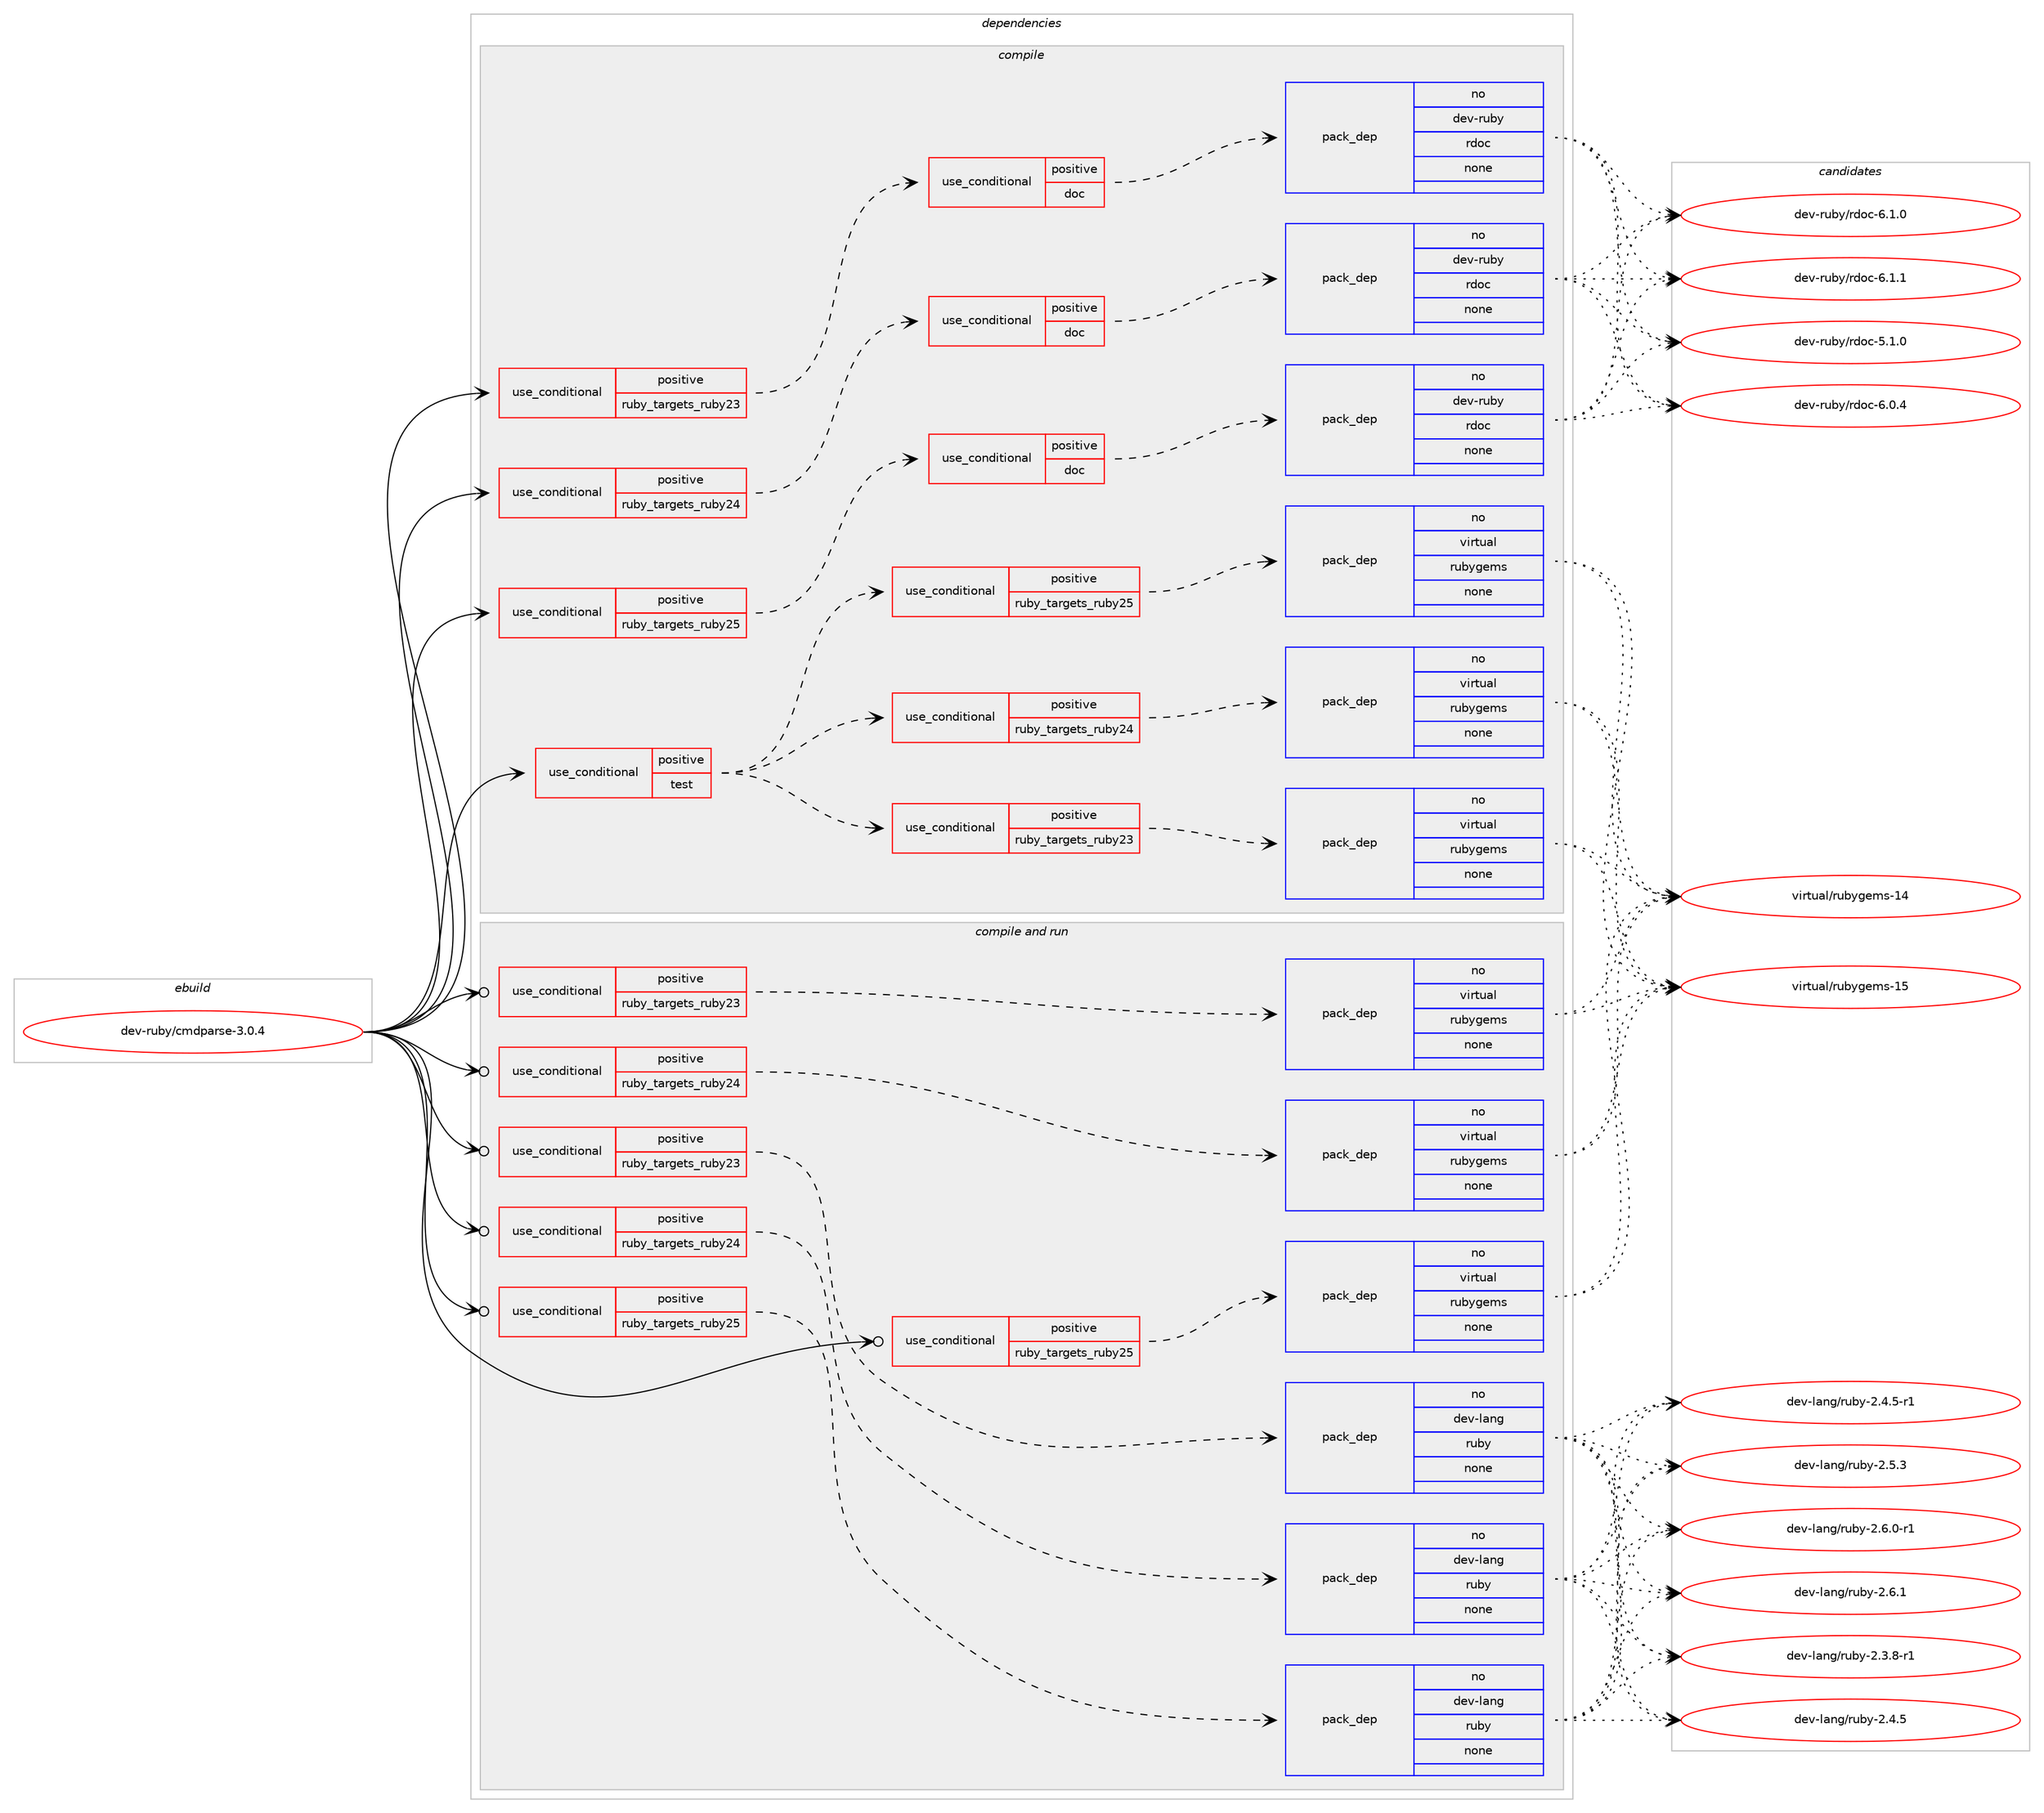 digraph prolog {

# *************
# Graph options
# *************

newrank=true;
concentrate=true;
compound=true;
graph [rankdir=LR,fontname=Helvetica,fontsize=10,ranksep=1.5];#, ranksep=2.5, nodesep=0.2];
edge  [arrowhead=vee];
node  [fontname=Helvetica,fontsize=10];

# **********
# The ebuild
# **********

subgraph cluster_leftcol {
color=gray;
rank=same;
label=<<i>ebuild</i>>;
id [label="dev-ruby/cmdparse-3.0.4", color=red, width=4, href="../dev-ruby/cmdparse-3.0.4.svg"];
}

# ****************
# The dependencies
# ****************

subgraph cluster_midcol {
color=gray;
label=<<i>dependencies</i>>;
subgraph cluster_compile {
fillcolor="#eeeeee";
style=filled;
label=<<i>compile</i>>;
subgraph cond396387 {
dependency1486960 [label=<<TABLE BORDER="0" CELLBORDER="1" CELLSPACING="0" CELLPADDING="4"><TR><TD ROWSPAN="3" CELLPADDING="10">use_conditional</TD></TR><TR><TD>positive</TD></TR><TR><TD>ruby_targets_ruby23</TD></TR></TABLE>>, shape=none, color=red];
subgraph cond396388 {
dependency1486961 [label=<<TABLE BORDER="0" CELLBORDER="1" CELLSPACING="0" CELLPADDING="4"><TR><TD ROWSPAN="3" CELLPADDING="10">use_conditional</TD></TR><TR><TD>positive</TD></TR><TR><TD>doc</TD></TR></TABLE>>, shape=none, color=red];
subgraph pack1067129 {
dependency1486962 [label=<<TABLE BORDER="0" CELLBORDER="1" CELLSPACING="0" CELLPADDING="4" WIDTH="220"><TR><TD ROWSPAN="6" CELLPADDING="30">pack_dep</TD></TR><TR><TD WIDTH="110">no</TD></TR><TR><TD>dev-ruby</TD></TR><TR><TD>rdoc</TD></TR><TR><TD>none</TD></TR><TR><TD></TD></TR></TABLE>>, shape=none, color=blue];
}
dependency1486961:e -> dependency1486962:w [weight=20,style="dashed",arrowhead="vee"];
}
dependency1486960:e -> dependency1486961:w [weight=20,style="dashed",arrowhead="vee"];
}
id:e -> dependency1486960:w [weight=20,style="solid",arrowhead="vee"];
subgraph cond396389 {
dependency1486963 [label=<<TABLE BORDER="0" CELLBORDER="1" CELLSPACING="0" CELLPADDING="4"><TR><TD ROWSPAN="3" CELLPADDING="10">use_conditional</TD></TR><TR><TD>positive</TD></TR><TR><TD>ruby_targets_ruby24</TD></TR></TABLE>>, shape=none, color=red];
subgraph cond396390 {
dependency1486964 [label=<<TABLE BORDER="0" CELLBORDER="1" CELLSPACING="0" CELLPADDING="4"><TR><TD ROWSPAN="3" CELLPADDING="10">use_conditional</TD></TR><TR><TD>positive</TD></TR><TR><TD>doc</TD></TR></TABLE>>, shape=none, color=red];
subgraph pack1067130 {
dependency1486965 [label=<<TABLE BORDER="0" CELLBORDER="1" CELLSPACING="0" CELLPADDING="4" WIDTH="220"><TR><TD ROWSPAN="6" CELLPADDING="30">pack_dep</TD></TR><TR><TD WIDTH="110">no</TD></TR><TR><TD>dev-ruby</TD></TR><TR><TD>rdoc</TD></TR><TR><TD>none</TD></TR><TR><TD></TD></TR></TABLE>>, shape=none, color=blue];
}
dependency1486964:e -> dependency1486965:w [weight=20,style="dashed",arrowhead="vee"];
}
dependency1486963:e -> dependency1486964:w [weight=20,style="dashed",arrowhead="vee"];
}
id:e -> dependency1486963:w [weight=20,style="solid",arrowhead="vee"];
subgraph cond396391 {
dependency1486966 [label=<<TABLE BORDER="0" CELLBORDER="1" CELLSPACING="0" CELLPADDING="4"><TR><TD ROWSPAN="3" CELLPADDING="10">use_conditional</TD></TR><TR><TD>positive</TD></TR><TR><TD>ruby_targets_ruby25</TD></TR></TABLE>>, shape=none, color=red];
subgraph cond396392 {
dependency1486967 [label=<<TABLE BORDER="0" CELLBORDER="1" CELLSPACING="0" CELLPADDING="4"><TR><TD ROWSPAN="3" CELLPADDING="10">use_conditional</TD></TR><TR><TD>positive</TD></TR><TR><TD>doc</TD></TR></TABLE>>, shape=none, color=red];
subgraph pack1067131 {
dependency1486968 [label=<<TABLE BORDER="0" CELLBORDER="1" CELLSPACING="0" CELLPADDING="4" WIDTH="220"><TR><TD ROWSPAN="6" CELLPADDING="30">pack_dep</TD></TR><TR><TD WIDTH="110">no</TD></TR><TR><TD>dev-ruby</TD></TR><TR><TD>rdoc</TD></TR><TR><TD>none</TD></TR><TR><TD></TD></TR></TABLE>>, shape=none, color=blue];
}
dependency1486967:e -> dependency1486968:w [weight=20,style="dashed",arrowhead="vee"];
}
dependency1486966:e -> dependency1486967:w [weight=20,style="dashed",arrowhead="vee"];
}
id:e -> dependency1486966:w [weight=20,style="solid",arrowhead="vee"];
subgraph cond396393 {
dependency1486969 [label=<<TABLE BORDER="0" CELLBORDER="1" CELLSPACING="0" CELLPADDING="4"><TR><TD ROWSPAN="3" CELLPADDING="10">use_conditional</TD></TR><TR><TD>positive</TD></TR><TR><TD>test</TD></TR></TABLE>>, shape=none, color=red];
subgraph cond396394 {
dependency1486970 [label=<<TABLE BORDER="0" CELLBORDER="1" CELLSPACING="0" CELLPADDING="4"><TR><TD ROWSPAN="3" CELLPADDING="10">use_conditional</TD></TR><TR><TD>positive</TD></TR><TR><TD>ruby_targets_ruby23</TD></TR></TABLE>>, shape=none, color=red];
subgraph pack1067132 {
dependency1486971 [label=<<TABLE BORDER="0" CELLBORDER="1" CELLSPACING="0" CELLPADDING="4" WIDTH="220"><TR><TD ROWSPAN="6" CELLPADDING="30">pack_dep</TD></TR><TR><TD WIDTH="110">no</TD></TR><TR><TD>virtual</TD></TR><TR><TD>rubygems</TD></TR><TR><TD>none</TD></TR><TR><TD></TD></TR></TABLE>>, shape=none, color=blue];
}
dependency1486970:e -> dependency1486971:w [weight=20,style="dashed",arrowhead="vee"];
}
dependency1486969:e -> dependency1486970:w [weight=20,style="dashed",arrowhead="vee"];
subgraph cond396395 {
dependency1486972 [label=<<TABLE BORDER="0" CELLBORDER="1" CELLSPACING="0" CELLPADDING="4"><TR><TD ROWSPAN="3" CELLPADDING="10">use_conditional</TD></TR><TR><TD>positive</TD></TR><TR><TD>ruby_targets_ruby24</TD></TR></TABLE>>, shape=none, color=red];
subgraph pack1067133 {
dependency1486973 [label=<<TABLE BORDER="0" CELLBORDER="1" CELLSPACING="0" CELLPADDING="4" WIDTH="220"><TR><TD ROWSPAN="6" CELLPADDING="30">pack_dep</TD></TR><TR><TD WIDTH="110">no</TD></TR><TR><TD>virtual</TD></TR><TR><TD>rubygems</TD></TR><TR><TD>none</TD></TR><TR><TD></TD></TR></TABLE>>, shape=none, color=blue];
}
dependency1486972:e -> dependency1486973:w [weight=20,style="dashed",arrowhead="vee"];
}
dependency1486969:e -> dependency1486972:w [weight=20,style="dashed",arrowhead="vee"];
subgraph cond396396 {
dependency1486974 [label=<<TABLE BORDER="0" CELLBORDER="1" CELLSPACING="0" CELLPADDING="4"><TR><TD ROWSPAN="3" CELLPADDING="10">use_conditional</TD></TR><TR><TD>positive</TD></TR><TR><TD>ruby_targets_ruby25</TD></TR></TABLE>>, shape=none, color=red];
subgraph pack1067134 {
dependency1486975 [label=<<TABLE BORDER="0" CELLBORDER="1" CELLSPACING="0" CELLPADDING="4" WIDTH="220"><TR><TD ROWSPAN="6" CELLPADDING="30">pack_dep</TD></TR><TR><TD WIDTH="110">no</TD></TR><TR><TD>virtual</TD></TR><TR><TD>rubygems</TD></TR><TR><TD>none</TD></TR><TR><TD></TD></TR></TABLE>>, shape=none, color=blue];
}
dependency1486974:e -> dependency1486975:w [weight=20,style="dashed",arrowhead="vee"];
}
dependency1486969:e -> dependency1486974:w [weight=20,style="dashed",arrowhead="vee"];
}
id:e -> dependency1486969:w [weight=20,style="solid",arrowhead="vee"];
}
subgraph cluster_compileandrun {
fillcolor="#eeeeee";
style=filled;
label=<<i>compile and run</i>>;
subgraph cond396397 {
dependency1486976 [label=<<TABLE BORDER="0" CELLBORDER="1" CELLSPACING="0" CELLPADDING="4"><TR><TD ROWSPAN="3" CELLPADDING="10">use_conditional</TD></TR><TR><TD>positive</TD></TR><TR><TD>ruby_targets_ruby23</TD></TR></TABLE>>, shape=none, color=red];
subgraph pack1067135 {
dependency1486977 [label=<<TABLE BORDER="0" CELLBORDER="1" CELLSPACING="0" CELLPADDING="4" WIDTH="220"><TR><TD ROWSPAN="6" CELLPADDING="30">pack_dep</TD></TR><TR><TD WIDTH="110">no</TD></TR><TR><TD>dev-lang</TD></TR><TR><TD>ruby</TD></TR><TR><TD>none</TD></TR><TR><TD></TD></TR></TABLE>>, shape=none, color=blue];
}
dependency1486976:e -> dependency1486977:w [weight=20,style="dashed",arrowhead="vee"];
}
id:e -> dependency1486976:w [weight=20,style="solid",arrowhead="odotvee"];
subgraph cond396398 {
dependency1486978 [label=<<TABLE BORDER="0" CELLBORDER="1" CELLSPACING="0" CELLPADDING="4"><TR><TD ROWSPAN="3" CELLPADDING="10">use_conditional</TD></TR><TR><TD>positive</TD></TR><TR><TD>ruby_targets_ruby23</TD></TR></TABLE>>, shape=none, color=red];
subgraph pack1067136 {
dependency1486979 [label=<<TABLE BORDER="0" CELLBORDER="1" CELLSPACING="0" CELLPADDING="4" WIDTH="220"><TR><TD ROWSPAN="6" CELLPADDING="30">pack_dep</TD></TR><TR><TD WIDTH="110">no</TD></TR><TR><TD>virtual</TD></TR><TR><TD>rubygems</TD></TR><TR><TD>none</TD></TR><TR><TD></TD></TR></TABLE>>, shape=none, color=blue];
}
dependency1486978:e -> dependency1486979:w [weight=20,style="dashed",arrowhead="vee"];
}
id:e -> dependency1486978:w [weight=20,style="solid",arrowhead="odotvee"];
subgraph cond396399 {
dependency1486980 [label=<<TABLE BORDER="0" CELLBORDER="1" CELLSPACING="0" CELLPADDING="4"><TR><TD ROWSPAN="3" CELLPADDING="10">use_conditional</TD></TR><TR><TD>positive</TD></TR><TR><TD>ruby_targets_ruby24</TD></TR></TABLE>>, shape=none, color=red];
subgraph pack1067137 {
dependency1486981 [label=<<TABLE BORDER="0" CELLBORDER="1" CELLSPACING="0" CELLPADDING="4" WIDTH="220"><TR><TD ROWSPAN="6" CELLPADDING="30">pack_dep</TD></TR><TR><TD WIDTH="110">no</TD></TR><TR><TD>dev-lang</TD></TR><TR><TD>ruby</TD></TR><TR><TD>none</TD></TR><TR><TD></TD></TR></TABLE>>, shape=none, color=blue];
}
dependency1486980:e -> dependency1486981:w [weight=20,style="dashed",arrowhead="vee"];
}
id:e -> dependency1486980:w [weight=20,style="solid",arrowhead="odotvee"];
subgraph cond396400 {
dependency1486982 [label=<<TABLE BORDER="0" CELLBORDER="1" CELLSPACING="0" CELLPADDING="4"><TR><TD ROWSPAN="3" CELLPADDING="10">use_conditional</TD></TR><TR><TD>positive</TD></TR><TR><TD>ruby_targets_ruby24</TD></TR></TABLE>>, shape=none, color=red];
subgraph pack1067138 {
dependency1486983 [label=<<TABLE BORDER="0" CELLBORDER="1" CELLSPACING="0" CELLPADDING="4" WIDTH="220"><TR><TD ROWSPAN="6" CELLPADDING="30">pack_dep</TD></TR><TR><TD WIDTH="110">no</TD></TR><TR><TD>virtual</TD></TR><TR><TD>rubygems</TD></TR><TR><TD>none</TD></TR><TR><TD></TD></TR></TABLE>>, shape=none, color=blue];
}
dependency1486982:e -> dependency1486983:w [weight=20,style="dashed",arrowhead="vee"];
}
id:e -> dependency1486982:w [weight=20,style="solid",arrowhead="odotvee"];
subgraph cond396401 {
dependency1486984 [label=<<TABLE BORDER="0" CELLBORDER="1" CELLSPACING="0" CELLPADDING="4"><TR><TD ROWSPAN="3" CELLPADDING="10">use_conditional</TD></TR><TR><TD>positive</TD></TR><TR><TD>ruby_targets_ruby25</TD></TR></TABLE>>, shape=none, color=red];
subgraph pack1067139 {
dependency1486985 [label=<<TABLE BORDER="0" CELLBORDER="1" CELLSPACING="0" CELLPADDING="4" WIDTH="220"><TR><TD ROWSPAN="6" CELLPADDING="30">pack_dep</TD></TR><TR><TD WIDTH="110">no</TD></TR><TR><TD>dev-lang</TD></TR><TR><TD>ruby</TD></TR><TR><TD>none</TD></TR><TR><TD></TD></TR></TABLE>>, shape=none, color=blue];
}
dependency1486984:e -> dependency1486985:w [weight=20,style="dashed",arrowhead="vee"];
}
id:e -> dependency1486984:w [weight=20,style="solid",arrowhead="odotvee"];
subgraph cond396402 {
dependency1486986 [label=<<TABLE BORDER="0" CELLBORDER="1" CELLSPACING="0" CELLPADDING="4"><TR><TD ROWSPAN="3" CELLPADDING="10">use_conditional</TD></TR><TR><TD>positive</TD></TR><TR><TD>ruby_targets_ruby25</TD></TR></TABLE>>, shape=none, color=red];
subgraph pack1067140 {
dependency1486987 [label=<<TABLE BORDER="0" CELLBORDER="1" CELLSPACING="0" CELLPADDING="4" WIDTH="220"><TR><TD ROWSPAN="6" CELLPADDING="30">pack_dep</TD></TR><TR><TD WIDTH="110">no</TD></TR><TR><TD>virtual</TD></TR><TR><TD>rubygems</TD></TR><TR><TD>none</TD></TR><TR><TD></TD></TR></TABLE>>, shape=none, color=blue];
}
dependency1486986:e -> dependency1486987:w [weight=20,style="dashed",arrowhead="vee"];
}
id:e -> dependency1486986:w [weight=20,style="solid",arrowhead="odotvee"];
}
subgraph cluster_run {
fillcolor="#eeeeee";
style=filled;
label=<<i>run</i>>;
}
}

# **************
# The candidates
# **************

subgraph cluster_choices {
rank=same;
color=gray;
label=<<i>candidates</i>>;

subgraph choice1067129 {
color=black;
nodesep=1;
choice10010111845114117981214711410011199455346494648 [label="dev-ruby/rdoc-5.1.0", color=red, width=4,href="../dev-ruby/rdoc-5.1.0.svg"];
choice10010111845114117981214711410011199455446484652 [label="dev-ruby/rdoc-6.0.4", color=red, width=4,href="../dev-ruby/rdoc-6.0.4.svg"];
choice10010111845114117981214711410011199455446494648 [label="dev-ruby/rdoc-6.1.0", color=red, width=4,href="../dev-ruby/rdoc-6.1.0.svg"];
choice10010111845114117981214711410011199455446494649 [label="dev-ruby/rdoc-6.1.1", color=red, width=4,href="../dev-ruby/rdoc-6.1.1.svg"];
dependency1486962:e -> choice10010111845114117981214711410011199455346494648:w [style=dotted,weight="100"];
dependency1486962:e -> choice10010111845114117981214711410011199455446484652:w [style=dotted,weight="100"];
dependency1486962:e -> choice10010111845114117981214711410011199455446494648:w [style=dotted,weight="100"];
dependency1486962:e -> choice10010111845114117981214711410011199455446494649:w [style=dotted,weight="100"];
}
subgraph choice1067130 {
color=black;
nodesep=1;
choice10010111845114117981214711410011199455346494648 [label="dev-ruby/rdoc-5.1.0", color=red, width=4,href="../dev-ruby/rdoc-5.1.0.svg"];
choice10010111845114117981214711410011199455446484652 [label="dev-ruby/rdoc-6.0.4", color=red, width=4,href="../dev-ruby/rdoc-6.0.4.svg"];
choice10010111845114117981214711410011199455446494648 [label="dev-ruby/rdoc-6.1.0", color=red, width=4,href="../dev-ruby/rdoc-6.1.0.svg"];
choice10010111845114117981214711410011199455446494649 [label="dev-ruby/rdoc-6.1.1", color=red, width=4,href="../dev-ruby/rdoc-6.1.1.svg"];
dependency1486965:e -> choice10010111845114117981214711410011199455346494648:w [style=dotted,weight="100"];
dependency1486965:e -> choice10010111845114117981214711410011199455446484652:w [style=dotted,weight="100"];
dependency1486965:e -> choice10010111845114117981214711410011199455446494648:w [style=dotted,weight="100"];
dependency1486965:e -> choice10010111845114117981214711410011199455446494649:w [style=dotted,weight="100"];
}
subgraph choice1067131 {
color=black;
nodesep=1;
choice10010111845114117981214711410011199455346494648 [label="dev-ruby/rdoc-5.1.0", color=red, width=4,href="../dev-ruby/rdoc-5.1.0.svg"];
choice10010111845114117981214711410011199455446484652 [label="dev-ruby/rdoc-6.0.4", color=red, width=4,href="../dev-ruby/rdoc-6.0.4.svg"];
choice10010111845114117981214711410011199455446494648 [label="dev-ruby/rdoc-6.1.0", color=red, width=4,href="../dev-ruby/rdoc-6.1.0.svg"];
choice10010111845114117981214711410011199455446494649 [label="dev-ruby/rdoc-6.1.1", color=red, width=4,href="../dev-ruby/rdoc-6.1.1.svg"];
dependency1486968:e -> choice10010111845114117981214711410011199455346494648:w [style=dotted,weight="100"];
dependency1486968:e -> choice10010111845114117981214711410011199455446484652:w [style=dotted,weight="100"];
dependency1486968:e -> choice10010111845114117981214711410011199455446494648:w [style=dotted,weight="100"];
dependency1486968:e -> choice10010111845114117981214711410011199455446494649:w [style=dotted,weight="100"];
}
subgraph choice1067132 {
color=black;
nodesep=1;
choice118105114116117971084711411798121103101109115454952 [label="virtual/rubygems-14", color=red, width=4,href="../virtual/rubygems-14.svg"];
choice118105114116117971084711411798121103101109115454953 [label="virtual/rubygems-15", color=red, width=4,href="../virtual/rubygems-15.svg"];
dependency1486971:e -> choice118105114116117971084711411798121103101109115454952:w [style=dotted,weight="100"];
dependency1486971:e -> choice118105114116117971084711411798121103101109115454953:w [style=dotted,weight="100"];
}
subgraph choice1067133 {
color=black;
nodesep=1;
choice118105114116117971084711411798121103101109115454952 [label="virtual/rubygems-14", color=red, width=4,href="../virtual/rubygems-14.svg"];
choice118105114116117971084711411798121103101109115454953 [label="virtual/rubygems-15", color=red, width=4,href="../virtual/rubygems-15.svg"];
dependency1486973:e -> choice118105114116117971084711411798121103101109115454952:w [style=dotted,weight="100"];
dependency1486973:e -> choice118105114116117971084711411798121103101109115454953:w [style=dotted,weight="100"];
}
subgraph choice1067134 {
color=black;
nodesep=1;
choice118105114116117971084711411798121103101109115454952 [label="virtual/rubygems-14", color=red, width=4,href="../virtual/rubygems-14.svg"];
choice118105114116117971084711411798121103101109115454953 [label="virtual/rubygems-15", color=red, width=4,href="../virtual/rubygems-15.svg"];
dependency1486975:e -> choice118105114116117971084711411798121103101109115454952:w [style=dotted,weight="100"];
dependency1486975:e -> choice118105114116117971084711411798121103101109115454953:w [style=dotted,weight="100"];
}
subgraph choice1067135 {
color=black;
nodesep=1;
choice100101118451089711010347114117981214550465146564511449 [label="dev-lang/ruby-2.3.8-r1", color=red, width=4,href="../dev-lang/ruby-2.3.8-r1.svg"];
choice10010111845108971101034711411798121455046524653 [label="dev-lang/ruby-2.4.5", color=red, width=4,href="../dev-lang/ruby-2.4.5.svg"];
choice100101118451089711010347114117981214550465246534511449 [label="dev-lang/ruby-2.4.5-r1", color=red, width=4,href="../dev-lang/ruby-2.4.5-r1.svg"];
choice10010111845108971101034711411798121455046534651 [label="dev-lang/ruby-2.5.3", color=red, width=4,href="../dev-lang/ruby-2.5.3.svg"];
choice100101118451089711010347114117981214550465446484511449 [label="dev-lang/ruby-2.6.0-r1", color=red, width=4,href="../dev-lang/ruby-2.6.0-r1.svg"];
choice10010111845108971101034711411798121455046544649 [label="dev-lang/ruby-2.6.1", color=red, width=4,href="../dev-lang/ruby-2.6.1.svg"];
dependency1486977:e -> choice100101118451089711010347114117981214550465146564511449:w [style=dotted,weight="100"];
dependency1486977:e -> choice10010111845108971101034711411798121455046524653:w [style=dotted,weight="100"];
dependency1486977:e -> choice100101118451089711010347114117981214550465246534511449:w [style=dotted,weight="100"];
dependency1486977:e -> choice10010111845108971101034711411798121455046534651:w [style=dotted,weight="100"];
dependency1486977:e -> choice100101118451089711010347114117981214550465446484511449:w [style=dotted,weight="100"];
dependency1486977:e -> choice10010111845108971101034711411798121455046544649:w [style=dotted,weight="100"];
}
subgraph choice1067136 {
color=black;
nodesep=1;
choice118105114116117971084711411798121103101109115454952 [label="virtual/rubygems-14", color=red, width=4,href="../virtual/rubygems-14.svg"];
choice118105114116117971084711411798121103101109115454953 [label="virtual/rubygems-15", color=red, width=4,href="../virtual/rubygems-15.svg"];
dependency1486979:e -> choice118105114116117971084711411798121103101109115454952:w [style=dotted,weight="100"];
dependency1486979:e -> choice118105114116117971084711411798121103101109115454953:w [style=dotted,weight="100"];
}
subgraph choice1067137 {
color=black;
nodesep=1;
choice100101118451089711010347114117981214550465146564511449 [label="dev-lang/ruby-2.3.8-r1", color=red, width=4,href="../dev-lang/ruby-2.3.8-r1.svg"];
choice10010111845108971101034711411798121455046524653 [label="dev-lang/ruby-2.4.5", color=red, width=4,href="../dev-lang/ruby-2.4.5.svg"];
choice100101118451089711010347114117981214550465246534511449 [label="dev-lang/ruby-2.4.5-r1", color=red, width=4,href="../dev-lang/ruby-2.4.5-r1.svg"];
choice10010111845108971101034711411798121455046534651 [label="dev-lang/ruby-2.5.3", color=red, width=4,href="../dev-lang/ruby-2.5.3.svg"];
choice100101118451089711010347114117981214550465446484511449 [label="dev-lang/ruby-2.6.0-r1", color=red, width=4,href="../dev-lang/ruby-2.6.0-r1.svg"];
choice10010111845108971101034711411798121455046544649 [label="dev-lang/ruby-2.6.1", color=red, width=4,href="../dev-lang/ruby-2.6.1.svg"];
dependency1486981:e -> choice100101118451089711010347114117981214550465146564511449:w [style=dotted,weight="100"];
dependency1486981:e -> choice10010111845108971101034711411798121455046524653:w [style=dotted,weight="100"];
dependency1486981:e -> choice100101118451089711010347114117981214550465246534511449:w [style=dotted,weight="100"];
dependency1486981:e -> choice10010111845108971101034711411798121455046534651:w [style=dotted,weight="100"];
dependency1486981:e -> choice100101118451089711010347114117981214550465446484511449:w [style=dotted,weight="100"];
dependency1486981:e -> choice10010111845108971101034711411798121455046544649:w [style=dotted,weight="100"];
}
subgraph choice1067138 {
color=black;
nodesep=1;
choice118105114116117971084711411798121103101109115454952 [label="virtual/rubygems-14", color=red, width=4,href="../virtual/rubygems-14.svg"];
choice118105114116117971084711411798121103101109115454953 [label="virtual/rubygems-15", color=red, width=4,href="../virtual/rubygems-15.svg"];
dependency1486983:e -> choice118105114116117971084711411798121103101109115454952:w [style=dotted,weight="100"];
dependency1486983:e -> choice118105114116117971084711411798121103101109115454953:w [style=dotted,weight="100"];
}
subgraph choice1067139 {
color=black;
nodesep=1;
choice100101118451089711010347114117981214550465146564511449 [label="dev-lang/ruby-2.3.8-r1", color=red, width=4,href="../dev-lang/ruby-2.3.8-r1.svg"];
choice10010111845108971101034711411798121455046524653 [label="dev-lang/ruby-2.4.5", color=red, width=4,href="../dev-lang/ruby-2.4.5.svg"];
choice100101118451089711010347114117981214550465246534511449 [label="dev-lang/ruby-2.4.5-r1", color=red, width=4,href="../dev-lang/ruby-2.4.5-r1.svg"];
choice10010111845108971101034711411798121455046534651 [label="dev-lang/ruby-2.5.3", color=red, width=4,href="../dev-lang/ruby-2.5.3.svg"];
choice100101118451089711010347114117981214550465446484511449 [label="dev-lang/ruby-2.6.0-r1", color=red, width=4,href="../dev-lang/ruby-2.6.0-r1.svg"];
choice10010111845108971101034711411798121455046544649 [label="dev-lang/ruby-2.6.1", color=red, width=4,href="../dev-lang/ruby-2.6.1.svg"];
dependency1486985:e -> choice100101118451089711010347114117981214550465146564511449:w [style=dotted,weight="100"];
dependency1486985:e -> choice10010111845108971101034711411798121455046524653:w [style=dotted,weight="100"];
dependency1486985:e -> choice100101118451089711010347114117981214550465246534511449:w [style=dotted,weight="100"];
dependency1486985:e -> choice10010111845108971101034711411798121455046534651:w [style=dotted,weight="100"];
dependency1486985:e -> choice100101118451089711010347114117981214550465446484511449:w [style=dotted,weight="100"];
dependency1486985:e -> choice10010111845108971101034711411798121455046544649:w [style=dotted,weight="100"];
}
subgraph choice1067140 {
color=black;
nodesep=1;
choice118105114116117971084711411798121103101109115454952 [label="virtual/rubygems-14", color=red, width=4,href="../virtual/rubygems-14.svg"];
choice118105114116117971084711411798121103101109115454953 [label="virtual/rubygems-15", color=red, width=4,href="../virtual/rubygems-15.svg"];
dependency1486987:e -> choice118105114116117971084711411798121103101109115454952:w [style=dotted,weight="100"];
dependency1486987:e -> choice118105114116117971084711411798121103101109115454953:w [style=dotted,weight="100"];
}
}

}
